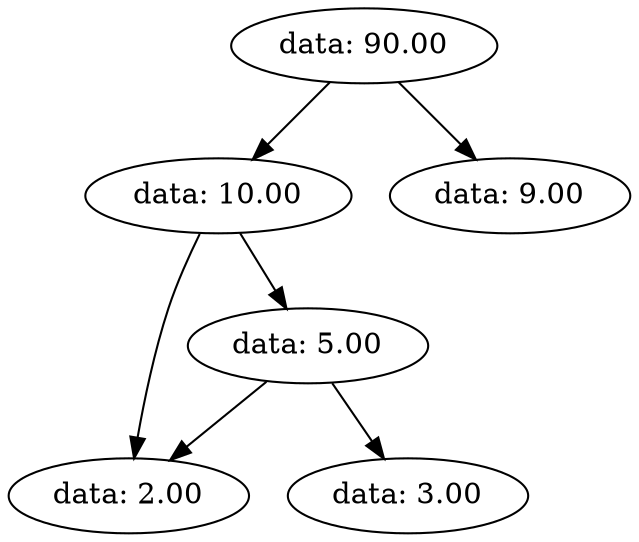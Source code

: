 digraph computation_graph {
  node11 [label="data: 90.00"];
  node11 -> node8;
  node8 [label="data: 10.00"];
  node8 -> node5;
  node5 [label="data: 5.00"];
  node5 -> node0;
  node0 [label="data: 2.00"];
  node5 -> node1;
  node1 [label="data: 3.00"];
  node8 -> node0;
  node11 -> node2;
  node2 [label="data: 9.00"];
}